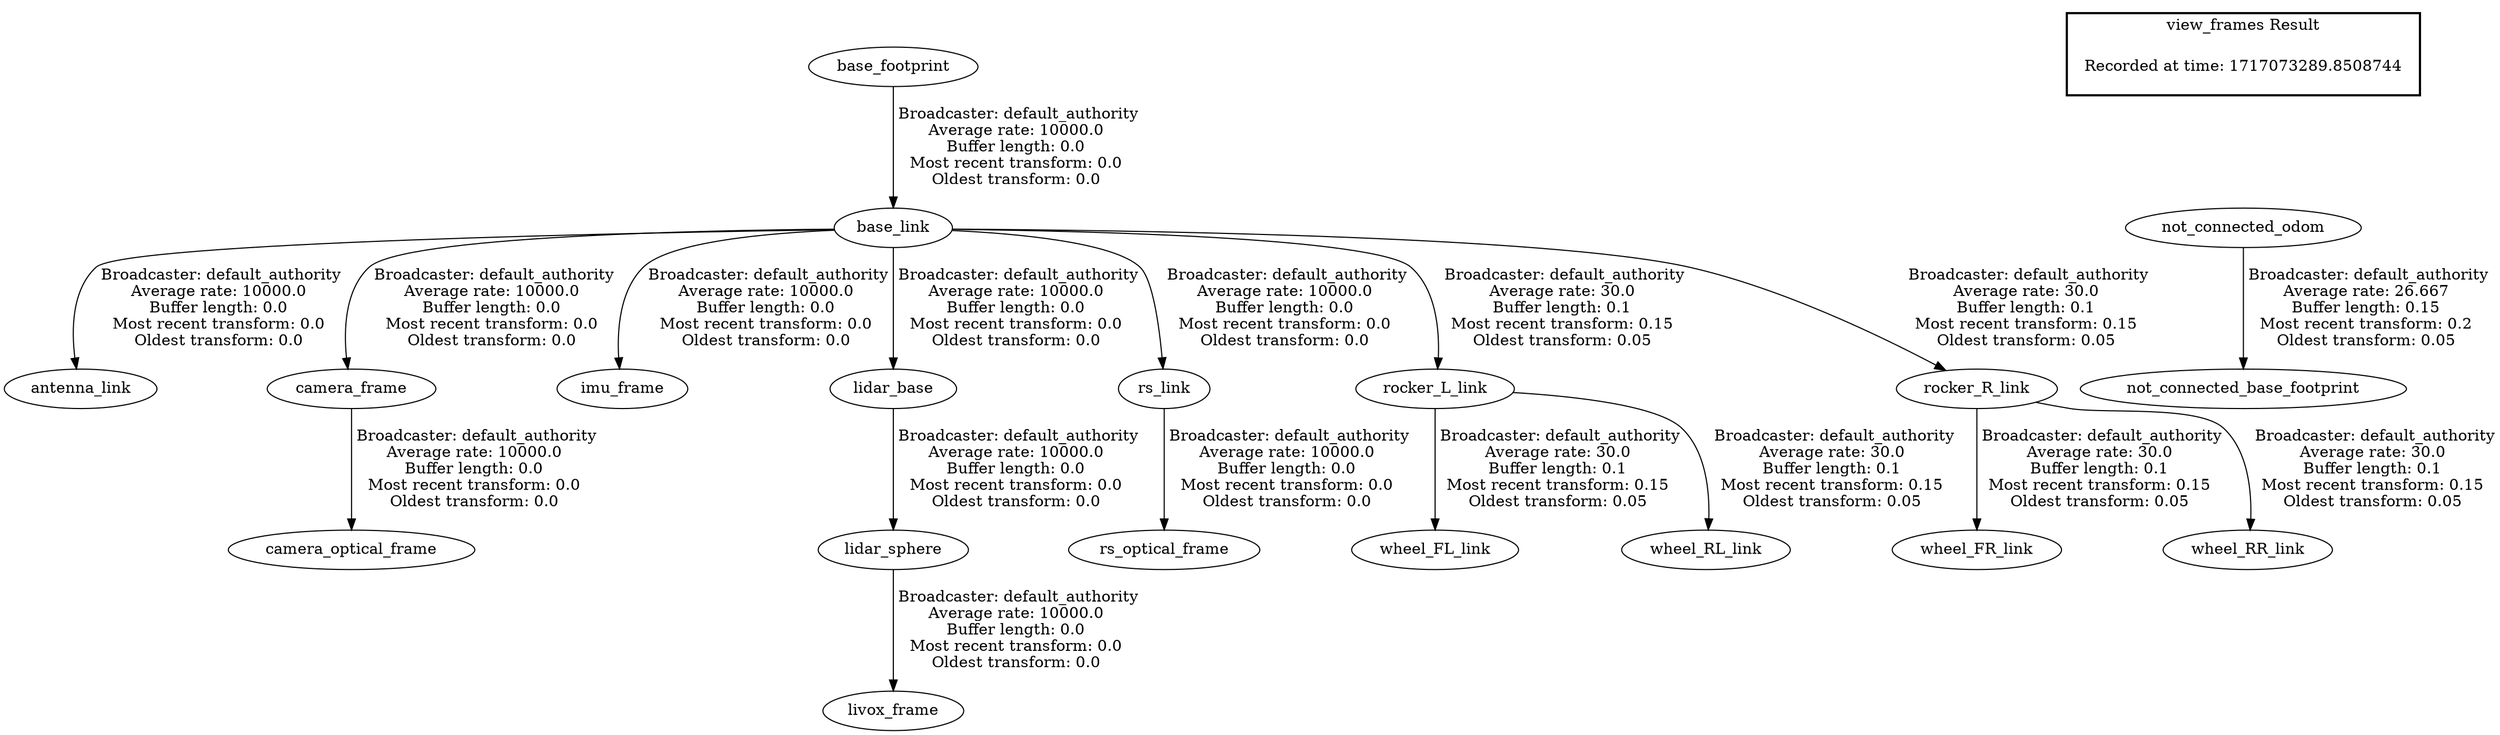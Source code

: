 digraph G {
"base_link" -> "antenna_link"[label=" Broadcaster: default_authority\nAverage rate: 10000.0\nBuffer length: 0.0\nMost recent transform: 0.0\nOldest transform: 0.0\n"];
"base_footprint" -> "base_link"[label=" Broadcaster: default_authority\nAverage rate: 10000.0\nBuffer length: 0.0\nMost recent transform: 0.0\nOldest transform: 0.0\n"];
"base_link" -> "camera_frame"[label=" Broadcaster: default_authority\nAverage rate: 10000.0\nBuffer length: 0.0\nMost recent transform: 0.0\nOldest transform: 0.0\n"];
"camera_frame" -> "camera_optical_frame"[label=" Broadcaster: default_authority\nAverage rate: 10000.0\nBuffer length: 0.0\nMost recent transform: 0.0\nOldest transform: 0.0\n"];
"base_link" -> "imu_frame"[label=" Broadcaster: default_authority\nAverage rate: 10000.0\nBuffer length: 0.0\nMost recent transform: 0.0\nOldest transform: 0.0\n"];
"base_link" -> "lidar_base"[label=" Broadcaster: default_authority\nAverage rate: 10000.0\nBuffer length: 0.0\nMost recent transform: 0.0\nOldest transform: 0.0\n"];
"lidar_sphere" -> "livox_frame"[label=" Broadcaster: default_authority\nAverage rate: 10000.0\nBuffer length: 0.0\nMost recent transform: 0.0\nOldest transform: 0.0\n"];
"lidar_base" -> "lidar_sphere"[label=" Broadcaster: default_authority\nAverage rate: 10000.0\nBuffer length: 0.0\nMost recent transform: 0.0\nOldest transform: 0.0\n"];
"base_link" -> "rs_link"[label=" Broadcaster: default_authority\nAverage rate: 10000.0\nBuffer length: 0.0\nMost recent transform: 0.0\nOldest transform: 0.0\n"];
"rs_link" -> "rs_optical_frame"[label=" Broadcaster: default_authority\nAverage rate: 10000.0\nBuffer length: 0.0\nMost recent transform: 0.0\nOldest transform: 0.0\n"];
"not_connected_odom" -> "not_connected_base_footprint"[label=" Broadcaster: default_authority\nAverage rate: 26.667\nBuffer length: 0.15\nMost recent transform: 0.2\nOldest transform: 0.05\n"];
"base_link" -> "rocker_L_link"[label=" Broadcaster: default_authority\nAverage rate: 30.0\nBuffer length: 0.1\nMost recent transform: 0.15\nOldest transform: 0.05\n"];
"base_link" -> "rocker_R_link"[label=" Broadcaster: default_authority\nAverage rate: 30.0\nBuffer length: 0.1\nMost recent transform: 0.15\nOldest transform: 0.05\n"];
"rocker_L_link" -> "wheel_FL_link"[label=" Broadcaster: default_authority\nAverage rate: 30.0\nBuffer length: 0.1\nMost recent transform: 0.15\nOldest transform: 0.05\n"];
"rocker_R_link" -> "wheel_FR_link"[label=" Broadcaster: default_authority\nAverage rate: 30.0\nBuffer length: 0.1\nMost recent transform: 0.15\nOldest transform: 0.05\n"];
"rocker_L_link" -> "wheel_RL_link"[label=" Broadcaster: default_authority\nAverage rate: 30.0\nBuffer length: 0.1\nMost recent transform: 0.15\nOldest transform: 0.05\n"];
"rocker_R_link" -> "wheel_RR_link"[label=" Broadcaster: default_authority\nAverage rate: 30.0\nBuffer length: 0.1\nMost recent transform: 0.15\nOldest transform: 0.05\n"];
edge [style=invis];
 subgraph cluster_legend { style=bold; color=black; label ="view_frames Result";
"Recorded at time: 1717073289.8508744"[ shape=plaintext ] ;
}->"not_connected_odom";
}